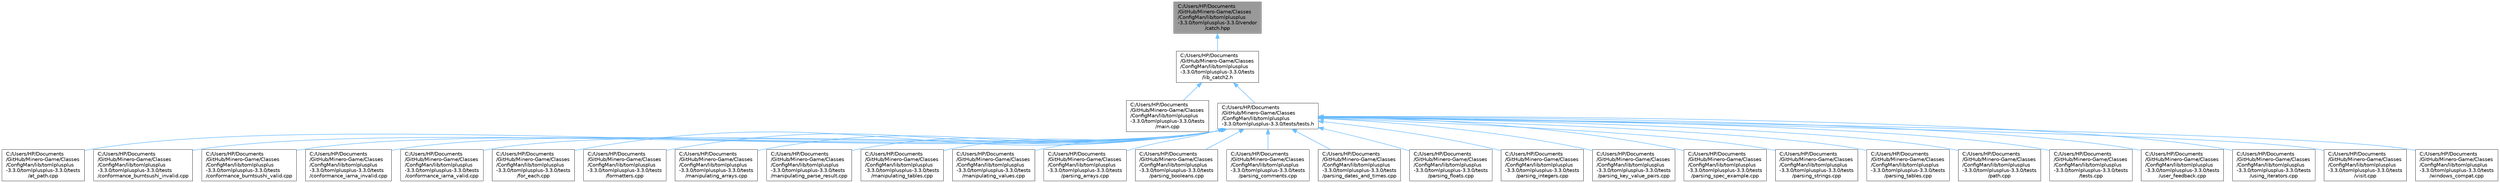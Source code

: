 digraph "C:/Users/HP/Documents/GitHub/Minero-Game/Classes/ConfigMan/lib/tomlplusplus-3.3.0/tomlplusplus-3.3.0/vendor/catch.hpp"
{
 // LATEX_PDF_SIZE
  bgcolor="transparent";
  edge [fontname=Helvetica,fontsize=10,labelfontname=Helvetica,labelfontsize=10];
  node [fontname=Helvetica,fontsize=10,shape=box,height=0.2,width=0.4];
  Node1 [id="Node000001",label="C:/Users/HP/Documents\l/GitHub/Minero-Game/Classes\l/ConfigMan/lib/tomlplusplus\l-3.3.0/tomlplusplus-3.3.0/vendor\l/catch.hpp",height=0.2,width=0.4,color="gray40", fillcolor="grey60", style="filled", fontcolor="black",tooltip=" "];
  Node1 -> Node2 [id="edge31_Node000001_Node000002",dir="back",color="steelblue1",style="solid",tooltip=" "];
  Node2 [id="Node000002",label="C:/Users/HP/Documents\l/GitHub/Minero-Game/Classes\l/ConfigMan/lib/tomlplusplus\l-3.3.0/tomlplusplus-3.3.0/tests\l/lib_catch2.h",height=0.2,width=0.4,color="grey40", fillcolor="white", style="filled",URL="$lib__catch2_8h.html",tooltip=" "];
  Node2 -> Node3 [id="edge32_Node000002_Node000003",dir="back",color="steelblue1",style="solid",tooltip=" "];
  Node3 [id="Node000003",label="C:/Users/HP/Documents\l/GitHub/Minero-Game/Classes\l/ConfigMan/lib/tomlplusplus\l-3.3.0/tomlplusplus-3.3.0/tests\l/main.cpp",height=0.2,width=0.4,color="grey40", fillcolor="white", style="filled",URL="$_classes_2_config_man_2lib_2tomlplusplus-3_83_80_2tomlplusplus-3_83_80_2tests_2main_8cpp.html",tooltip=" "];
  Node2 -> Node4 [id="edge33_Node000002_Node000004",dir="back",color="steelblue1",style="solid",tooltip=" "];
  Node4 [id="Node000004",label="C:/Users/HP/Documents\l/GitHub/Minero-Game/Classes\l/ConfigMan/lib/tomlplusplus\l-3.3.0/tomlplusplus-3.3.0/tests/tests.h",height=0.2,width=0.4,color="grey40", fillcolor="white", style="filled",URL="$tests_8h.html",tooltip=" "];
  Node4 -> Node5 [id="edge34_Node000004_Node000005",dir="back",color="steelblue1",style="solid",tooltip=" "];
  Node5 [id="Node000005",label="C:/Users/HP/Documents\l/GitHub/Minero-Game/Classes\l/ConfigMan/lib/tomlplusplus\l-3.3.0/tomlplusplus-3.3.0/tests\l/at_path.cpp",height=0.2,width=0.4,color="grey40", fillcolor="white", style="filled",URL="$at__path_8cpp.html",tooltip=" "];
  Node4 -> Node6 [id="edge35_Node000004_Node000006",dir="back",color="steelblue1",style="solid",tooltip=" "];
  Node6 [id="Node000006",label="C:/Users/HP/Documents\l/GitHub/Minero-Game/Classes\l/ConfigMan/lib/tomlplusplus\l-3.3.0/tomlplusplus-3.3.0/tests\l/conformance_burntsushi_invalid.cpp",height=0.2,width=0.4,color="grey40", fillcolor="white", style="filled",URL="$conformance__burntsushi__invalid_8cpp.html",tooltip=" "];
  Node4 -> Node7 [id="edge36_Node000004_Node000007",dir="back",color="steelblue1",style="solid",tooltip=" "];
  Node7 [id="Node000007",label="C:/Users/HP/Documents\l/GitHub/Minero-Game/Classes\l/ConfigMan/lib/tomlplusplus\l-3.3.0/tomlplusplus-3.3.0/tests\l/conformance_burntsushi_valid.cpp",height=0.2,width=0.4,color="grey40", fillcolor="white", style="filled",URL="$conformance__burntsushi__valid_8cpp.html",tooltip=" "];
  Node4 -> Node8 [id="edge37_Node000004_Node000008",dir="back",color="steelblue1",style="solid",tooltip=" "];
  Node8 [id="Node000008",label="C:/Users/HP/Documents\l/GitHub/Minero-Game/Classes\l/ConfigMan/lib/tomlplusplus\l-3.3.0/tomlplusplus-3.3.0/tests\l/conformance_iarna_invalid.cpp",height=0.2,width=0.4,color="grey40", fillcolor="white", style="filled",URL="$conformance__iarna__invalid_8cpp.html",tooltip=" "];
  Node4 -> Node9 [id="edge38_Node000004_Node000009",dir="back",color="steelblue1",style="solid",tooltip=" "];
  Node9 [id="Node000009",label="C:/Users/HP/Documents\l/GitHub/Minero-Game/Classes\l/ConfigMan/lib/tomlplusplus\l-3.3.0/tomlplusplus-3.3.0/tests\l/conformance_iarna_valid.cpp",height=0.2,width=0.4,color="grey40", fillcolor="white", style="filled",URL="$conformance__iarna__valid_8cpp.html",tooltip=" "];
  Node4 -> Node10 [id="edge39_Node000004_Node000010",dir="back",color="steelblue1",style="solid",tooltip=" "];
  Node10 [id="Node000010",label="C:/Users/HP/Documents\l/GitHub/Minero-Game/Classes\l/ConfigMan/lib/tomlplusplus\l-3.3.0/tomlplusplus-3.3.0/tests\l/for_each.cpp",height=0.2,width=0.4,color="grey40", fillcolor="white", style="filled",URL="$for__each_8cpp.html",tooltip=" "];
  Node4 -> Node11 [id="edge40_Node000004_Node000011",dir="back",color="steelblue1",style="solid",tooltip=" "];
  Node11 [id="Node000011",label="C:/Users/HP/Documents\l/GitHub/Minero-Game/Classes\l/ConfigMan/lib/tomlplusplus\l-3.3.0/tomlplusplus-3.3.0/tests\l/formatters.cpp",height=0.2,width=0.4,color="grey40", fillcolor="white", style="filled",URL="$formatters_8cpp.html",tooltip=" "];
  Node4 -> Node12 [id="edge41_Node000004_Node000012",dir="back",color="steelblue1",style="solid",tooltip=" "];
  Node12 [id="Node000012",label="C:/Users/HP/Documents\l/GitHub/Minero-Game/Classes\l/ConfigMan/lib/tomlplusplus\l-3.3.0/tomlplusplus-3.3.0/tests\l/manipulating_arrays.cpp",height=0.2,width=0.4,color="grey40", fillcolor="white", style="filled",URL="$manipulating__arrays_8cpp.html",tooltip=" "];
  Node4 -> Node13 [id="edge42_Node000004_Node000013",dir="back",color="steelblue1",style="solid",tooltip=" "];
  Node13 [id="Node000013",label="C:/Users/HP/Documents\l/GitHub/Minero-Game/Classes\l/ConfigMan/lib/tomlplusplus\l-3.3.0/tomlplusplus-3.3.0/tests\l/manipulating_parse_result.cpp",height=0.2,width=0.4,color="grey40", fillcolor="white", style="filled",URL="$manipulating__parse__result_8cpp.html",tooltip=" "];
  Node4 -> Node14 [id="edge43_Node000004_Node000014",dir="back",color="steelblue1",style="solid",tooltip=" "];
  Node14 [id="Node000014",label="C:/Users/HP/Documents\l/GitHub/Minero-Game/Classes\l/ConfigMan/lib/tomlplusplus\l-3.3.0/tomlplusplus-3.3.0/tests\l/manipulating_tables.cpp",height=0.2,width=0.4,color="grey40", fillcolor="white", style="filled",URL="$manipulating__tables_8cpp.html",tooltip=" "];
  Node4 -> Node15 [id="edge44_Node000004_Node000015",dir="back",color="steelblue1",style="solid",tooltip=" "];
  Node15 [id="Node000015",label="C:/Users/HP/Documents\l/GitHub/Minero-Game/Classes\l/ConfigMan/lib/tomlplusplus\l-3.3.0/tomlplusplus-3.3.0/tests\l/manipulating_values.cpp",height=0.2,width=0.4,color="grey40", fillcolor="white", style="filled",URL="$manipulating__values_8cpp.html",tooltip=" "];
  Node4 -> Node16 [id="edge45_Node000004_Node000016",dir="back",color="steelblue1",style="solid",tooltip=" "];
  Node16 [id="Node000016",label="C:/Users/HP/Documents\l/GitHub/Minero-Game/Classes\l/ConfigMan/lib/tomlplusplus\l-3.3.0/tomlplusplus-3.3.0/tests\l/parsing_arrays.cpp",height=0.2,width=0.4,color="grey40", fillcolor="white", style="filled",URL="$parsing__arrays_8cpp.html",tooltip=" "];
  Node4 -> Node17 [id="edge46_Node000004_Node000017",dir="back",color="steelblue1",style="solid",tooltip=" "];
  Node17 [id="Node000017",label="C:/Users/HP/Documents\l/GitHub/Minero-Game/Classes\l/ConfigMan/lib/tomlplusplus\l-3.3.0/tomlplusplus-3.3.0/tests\l/parsing_booleans.cpp",height=0.2,width=0.4,color="grey40", fillcolor="white", style="filled",URL="$parsing__booleans_8cpp.html",tooltip=" "];
  Node4 -> Node18 [id="edge47_Node000004_Node000018",dir="back",color="steelblue1",style="solid",tooltip=" "];
  Node18 [id="Node000018",label="C:/Users/HP/Documents\l/GitHub/Minero-Game/Classes\l/ConfigMan/lib/tomlplusplus\l-3.3.0/tomlplusplus-3.3.0/tests\l/parsing_comments.cpp",height=0.2,width=0.4,color="grey40", fillcolor="white", style="filled",URL="$parsing__comments_8cpp.html",tooltip=" "];
  Node4 -> Node19 [id="edge48_Node000004_Node000019",dir="back",color="steelblue1",style="solid",tooltip=" "];
  Node19 [id="Node000019",label="C:/Users/HP/Documents\l/GitHub/Minero-Game/Classes\l/ConfigMan/lib/tomlplusplus\l-3.3.0/tomlplusplus-3.3.0/tests\l/parsing_dates_and_times.cpp",height=0.2,width=0.4,color="grey40", fillcolor="white", style="filled",URL="$parsing__dates__and__times_8cpp.html",tooltip=" "];
  Node4 -> Node20 [id="edge49_Node000004_Node000020",dir="back",color="steelblue1",style="solid",tooltip=" "];
  Node20 [id="Node000020",label="C:/Users/HP/Documents\l/GitHub/Minero-Game/Classes\l/ConfigMan/lib/tomlplusplus\l-3.3.0/tomlplusplus-3.3.0/tests\l/parsing_floats.cpp",height=0.2,width=0.4,color="grey40", fillcolor="white", style="filled",URL="$parsing__floats_8cpp.html",tooltip=" "];
  Node4 -> Node21 [id="edge50_Node000004_Node000021",dir="back",color="steelblue1",style="solid",tooltip=" "];
  Node21 [id="Node000021",label="C:/Users/HP/Documents\l/GitHub/Minero-Game/Classes\l/ConfigMan/lib/tomlplusplus\l-3.3.0/tomlplusplus-3.3.0/tests\l/parsing_integers.cpp",height=0.2,width=0.4,color="grey40", fillcolor="white", style="filled",URL="$parsing__integers_8cpp.html",tooltip=" "];
  Node4 -> Node22 [id="edge51_Node000004_Node000022",dir="back",color="steelblue1",style="solid",tooltip=" "];
  Node22 [id="Node000022",label="C:/Users/HP/Documents\l/GitHub/Minero-Game/Classes\l/ConfigMan/lib/tomlplusplus\l-3.3.0/tomlplusplus-3.3.0/tests\l/parsing_key_value_pairs.cpp",height=0.2,width=0.4,color="grey40", fillcolor="white", style="filled",URL="$parsing__key__value__pairs_8cpp.html",tooltip=" "];
  Node4 -> Node23 [id="edge52_Node000004_Node000023",dir="back",color="steelblue1",style="solid",tooltip=" "];
  Node23 [id="Node000023",label="C:/Users/HP/Documents\l/GitHub/Minero-Game/Classes\l/ConfigMan/lib/tomlplusplus\l-3.3.0/tomlplusplus-3.3.0/tests\l/parsing_spec_example.cpp",height=0.2,width=0.4,color="grey40", fillcolor="white", style="filled",URL="$parsing__spec__example_8cpp.html",tooltip=" "];
  Node4 -> Node24 [id="edge53_Node000004_Node000024",dir="back",color="steelblue1",style="solid",tooltip=" "];
  Node24 [id="Node000024",label="C:/Users/HP/Documents\l/GitHub/Minero-Game/Classes\l/ConfigMan/lib/tomlplusplus\l-3.3.0/tomlplusplus-3.3.0/tests\l/parsing_strings.cpp",height=0.2,width=0.4,color="grey40", fillcolor="white", style="filled",URL="$parsing__strings_8cpp.html",tooltip=" "];
  Node4 -> Node25 [id="edge54_Node000004_Node000025",dir="back",color="steelblue1",style="solid",tooltip=" "];
  Node25 [id="Node000025",label="C:/Users/HP/Documents\l/GitHub/Minero-Game/Classes\l/ConfigMan/lib/tomlplusplus\l-3.3.0/tomlplusplus-3.3.0/tests\l/parsing_tables.cpp",height=0.2,width=0.4,color="grey40", fillcolor="white", style="filled",URL="$parsing__tables_8cpp.html",tooltip=" "];
  Node4 -> Node26 [id="edge55_Node000004_Node000026",dir="back",color="steelblue1",style="solid",tooltip=" "];
  Node26 [id="Node000026",label="C:/Users/HP/Documents\l/GitHub/Minero-Game/Classes\l/ConfigMan/lib/tomlplusplus\l-3.3.0/tomlplusplus-3.3.0/tests\l/path.cpp",height=0.2,width=0.4,color="grey40", fillcolor="white", style="filled",URL="$path_8cpp.html",tooltip=" "];
  Node4 -> Node27 [id="edge56_Node000004_Node000027",dir="back",color="steelblue1",style="solid",tooltip=" "];
  Node27 [id="Node000027",label="C:/Users/HP/Documents\l/GitHub/Minero-Game/Classes\l/ConfigMan/lib/tomlplusplus\l-3.3.0/tomlplusplus-3.3.0/tests\l/tests.cpp",height=0.2,width=0.4,color="grey40", fillcolor="white", style="filled",URL="$tests_8cpp.html",tooltip=" "];
  Node4 -> Node28 [id="edge57_Node000004_Node000028",dir="back",color="steelblue1",style="solid",tooltip=" "];
  Node28 [id="Node000028",label="C:/Users/HP/Documents\l/GitHub/Minero-Game/Classes\l/ConfigMan/lib/tomlplusplus\l-3.3.0/tomlplusplus-3.3.0/tests\l/user_feedback.cpp",height=0.2,width=0.4,color="grey40", fillcolor="white", style="filled",URL="$user__feedback_8cpp.html",tooltip=" "];
  Node4 -> Node29 [id="edge58_Node000004_Node000029",dir="back",color="steelblue1",style="solid",tooltip=" "];
  Node29 [id="Node000029",label="C:/Users/HP/Documents\l/GitHub/Minero-Game/Classes\l/ConfigMan/lib/tomlplusplus\l-3.3.0/tomlplusplus-3.3.0/tests\l/using_iterators.cpp",height=0.2,width=0.4,color="grey40", fillcolor="white", style="filled",URL="$using__iterators_8cpp.html",tooltip=" "];
  Node4 -> Node30 [id="edge59_Node000004_Node000030",dir="back",color="steelblue1",style="solid",tooltip=" "];
  Node30 [id="Node000030",label="C:/Users/HP/Documents\l/GitHub/Minero-Game/Classes\l/ConfigMan/lib/tomlplusplus\l-3.3.0/tomlplusplus-3.3.0/tests\l/visit.cpp",height=0.2,width=0.4,color="grey40", fillcolor="white", style="filled",URL="$visit_8cpp.html",tooltip=" "];
  Node4 -> Node31 [id="edge60_Node000004_Node000031",dir="back",color="steelblue1",style="solid",tooltip=" "];
  Node31 [id="Node000031",label="C:/Users/HP/Documents\l/GitHub/Minero-Game/Classes\l/ConfigMan/lib/tomlplusplus\l-3.3.0/tomlplusplus-3.3.0/tests\l/windows_compat.cpp",height=0.2,width=0.4,color="grey40", fillcolor="white", style="filled",URL="$windows__compat_8cpp.html",tooltip=" "];
}
